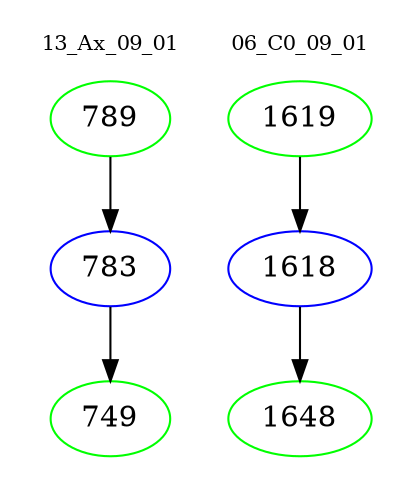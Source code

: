 digraph{
subgraph cluster_0 {
color = white
label = "13_Ax_09_01";
fontsize=10;
T0_789 [label="789", color="green"]
T0_789 -> T0_783 [color="black"]
T0_783 [label="783", color="blue"]
T0_783 -> T0_749 [color="black"]
T0_749 [label="749", color="green"]
}
subgraph cluster_1 {
color = white
label = "06_C0_09_01";
fontsize=10;
T1_1619 [label="1619", color="green"]
T1_1619 -> T1_1618 [color="black"]
T1_1618 [label="1618", color="blue"]
T1_1618 -> T1_1648 [color="black"]
T1_1648 [label="1648", color="green"]
}
}
